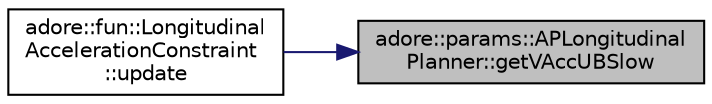digraph "adore::params::APLongitudinalPlanner::getVAccUBSlow"
{
 // LATEX_PDF_SIZE
  edge [fontname="Helvetica",fontsize="10",labelfontname="Helvetica",labelfontsize="10"];
  node [fontname="Helvetica",fontsize="10",shape=record];
  rankdir="RL";
  Node1 [label="adore::params::APLongitudinal\lPlanner::getVAccUBSlow",height=0.2,width=0.4,color="black", fillcolor="grey75", style="filled", fontcolor="black",tooltip="getVAccUBSlow returns speed up to which slow speed acceleration is used"];
  Node1 -> Node2 [dir="back",color="midnightblue",fontsize="10",style="solid",fontname="Helvetica"];
  Node2 [label="adore::fun::Longitudinal\lAccelerationConstraint\l::update",height=0.2,width=0.4,color="black", fillcolor="white", style="filled",URL="$classadore_1_1fun_1_1LongitudinalAccelerationConstraint.html#a1ea41866a453ef6e63dfbdeb8e060f4b",tooltip=" "];
}
